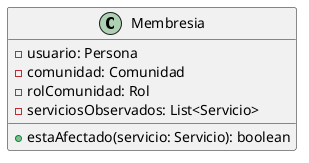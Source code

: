 @startuml
'https://plantuml.com/class-diagram

skinparam linetype ortho

class Membresia{
    -usuario: Persona
    -comunidad: Comunidad
    -rolComunidad: Rol
    -serviciosObservados: List<Servicio>

    +estaAfectado(servicio: Servicio): boolean
}

@enduml